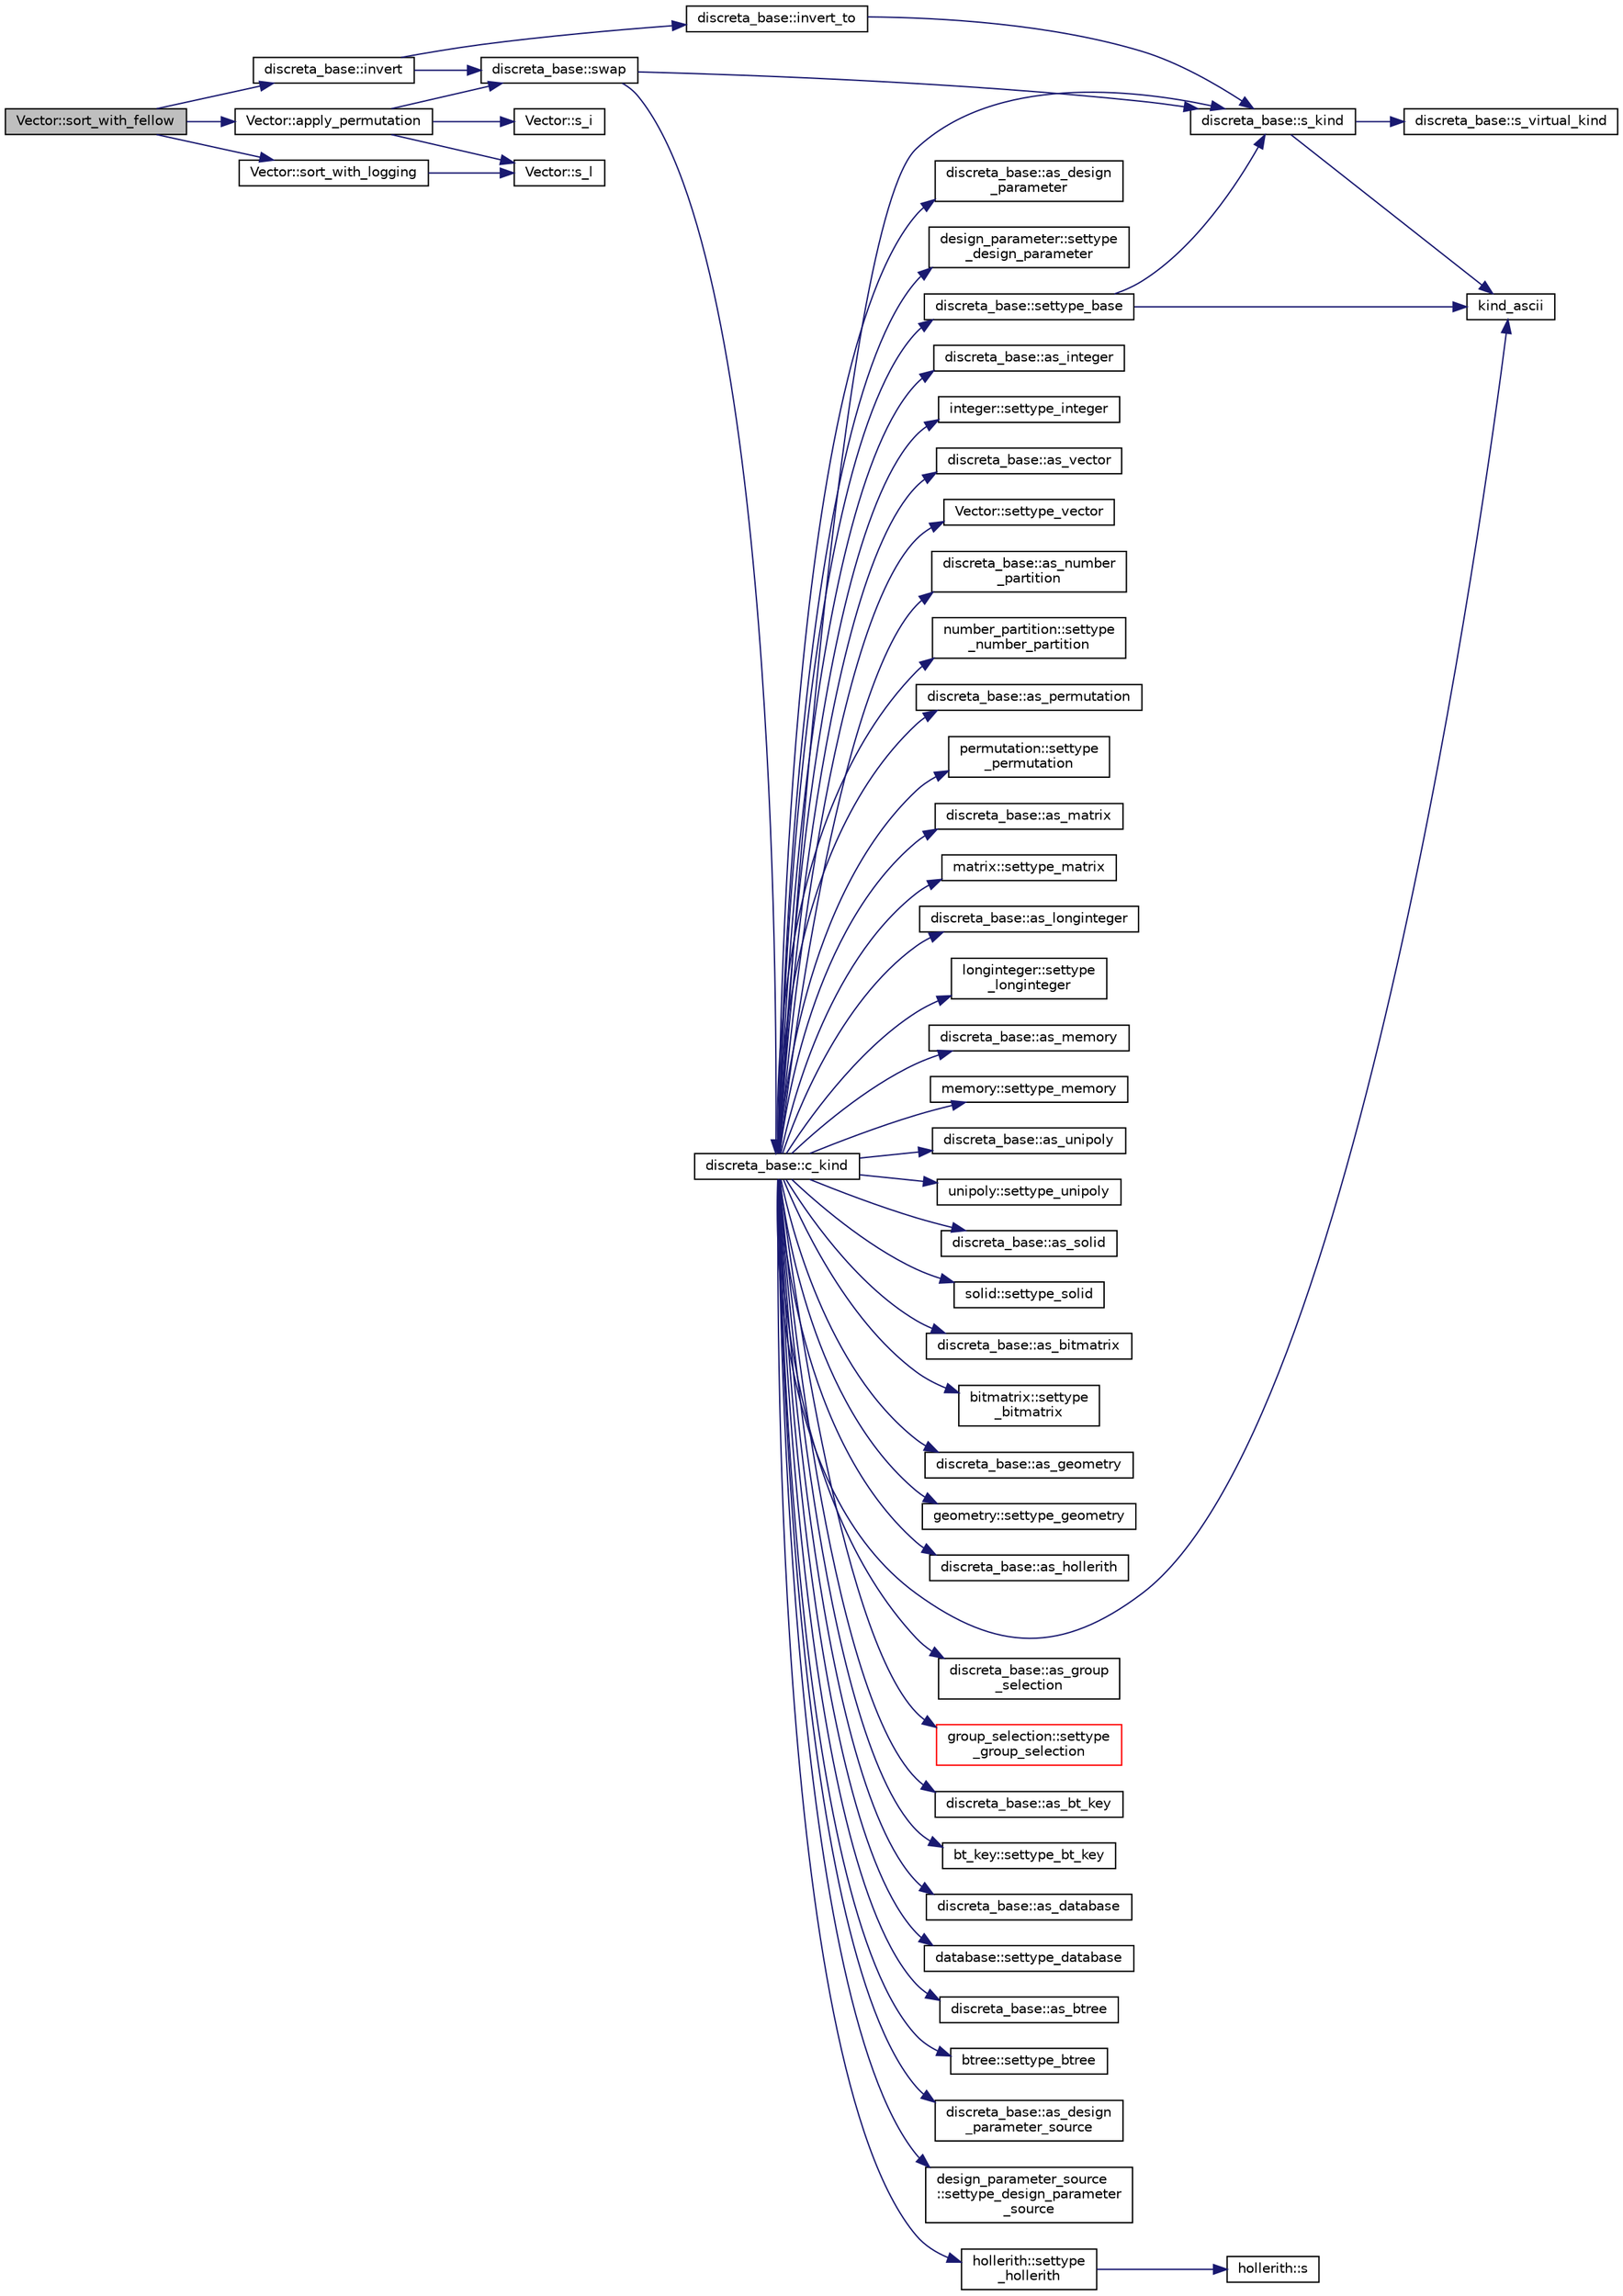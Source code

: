 digraph "Vector::sort_with_fellow"
{
  edge [fontname="Helvetica",fontsize="10",labelfontname="Helvetica",labelfontsize="10"];
  node [fontname="Helvetica",fontsize="10",shape=record];
  rankdir="LR";
  Node6539 [label="Vector::sort_with_fellow",height=0.2,width=0.4,color="black", fillcolor="grey75", style="filled", fontcolor="black"];
  Node6539 -> Node6540 [color="midnightblue",fontsize="10",style="solid",fontname="Helvetica"];
  Node6540 [label="Vector::sort_with_logging",height=0.2,width=0.4,color="black", fillcolor="white", style="filled",URL="$d5/db2/class_vector.html#a5bcaeb8778ea91df5f29f9f3eb9913d4"];
  Node6540 -> Node6541 [color="midnightblue",fontsize="10",style="solid",fontname="Helvetica"];
  Node6541 [label="Vector::s_l",height=0.2,width=0.4,color="black", fillcolor="white", style="filled",URL="$d5/db2/class_vector.html#ad2dc082288f858d22a528832289e0704"];
  Node6539 -> Node6542 [color="midnightblue",fontsize="10",style="solid",fontname="Helvetica"];
  Node6542 [label="discreta_base::invert",height=0.2,width=0.4,color="black", fillcolor="white", style="filled",URL="$d7/d71/classdiscreta__base.html#a3c415a064ce76e183f000912875dea74"];
  Node6542 -> Node6543 [color="midnightblue",fontsize="10",style="solid",fontname="Helvetica"];
  Node6543 [label="discreta_base::invert_to",height=0.2,width=0.4,color="black", fillcolor="white", style="filled",URL="$d7/d71/classdiscreta__base.html#a874a5ffb467f3896604a3c9bdf0cca50"];
  Node6543 -> Node6544 [color="midnightblue",fontsize="10",style="solid",fontname="Helvetica"];
  Node6544 [label="discreta_base::s_kind",height=0.2,width=0.4,color="black", fillcolor="white", style="filled",URL="$d7/d71/classdiscreta__base.html#a8a830025c74adbbc3362418a7c2ba157"];
  Node6544 -> Node6545 [color="midnightblue",fontsize="10",style="solid",fontname="Helvetica"];
  Node6545 [label="discreta_base::s_virtual_kind",height=0.2,width=0.4,color="black", fillcolor="white", style="filled",URL="$d7/d71/classdiscreta__base.html#a52778a6d6943a468be083d0785d418fb"];
  Node6544 -> Node6546 [color="midnightblue",fontsize="10",style="solid",fontname="Helvetica"];
  Node6546 [label="kind_ascii",height=0.2,width=0.4,color="black", fillcolor="white", style="filled",URL="$d9/d60/discreta_8h.html#ad0ce825a9f29bc6cec27e1b64cfe27bf"];
  Node6542 -> Node6547 [color="midnightblue",fontsize="10",style="solid",fontname="Helvetica"];
  Node6547 [label="discreta_base::swap",height=0.2,width=0.4,color="black", fillcolor="white", style="filled",URL="$d7/d71/classdiscreta__base.html#a2e8acbb9d3476675dac5b6a583b0293e"];
  Node6547 -> Node6544 [color="midnightblue",fontsize="10",style="solid",fontname="Helvetica"];
  Node6547 -> Node6548 [color="midnightblue",fontsize="10",style="solid",fontname="Helvetica"];
  Node6548 [label="discreta_base::c_kind",height=0.2,width=0.4,color="black", fillcolor="white", style="filled",URL="$d7/d71/classdiscreta__base.html#adc2ff61589c2d083688e7a43f333cb62"];
  Node6548 -> Node6549 [color="midnightblue",fontsize="10",style="solid",fontname="Helvetica"];
  Node6549 [label="discreta_base::settype_base",height=0.2,width=0.4,color="black", fillcolor="white", style="filled",URL="$d7/d71/classdiscreta__base.html#a4f42899a89447d1c3993ea07c38f8ad4"];
  Node6549 -> Node6544 [color="midnightblue",fontsize="10",style="solid",fontname="Helvetica"];
  Node6549 -> Node6546 [color="midnightblue",fontsize="10",style="solid",fontname="Helvetica"];
  Node6548 -> Node6550 [color="midnightblue",fontsize="10",style="solid",fontname="Helvetica"];
  Node6550 [label="discreta_base::as_integer",height=0.2,width=0.4,color="black", fillcolor="white", style="filled",URL="$d7/d71/classdiscreta__base.html#a00d7691eaf874fd283d942692fe8dd26"];
  Node6548 -> Node6551 [color="midnightblue",fontsize="10",style="solid",fontname="Helvetica"];
  Node6551 [label="integer::settype_integer",height=0.2,width=0.4,color="black", fillcolor="white", style="filled",URL="$d0/de5/classinteger.html#a6265c65ef311229acd513d748faba796"];
  Node6548 -> Node6552 [color="midnightblue",fontsize="10",style="solid",fontname="Helvetica"];
  Node6552 [label="discreta_base::as_vector",height=0.2,width=0.4,color="black", fillcolor="white", style="filled",URL="$d7/d71/classdiscreta__base.html#a7bdd6cae39c380b128ee9e17e42cf020"];
  Node6548 -> Node6553 [color="midnightblue",fontsize="10",style="solid",fontname="Helvetica"];
  Node6553 [label="Vector::settype_vector",height=0.2,width=0.4,color="black", fillcolor="white", style="filled",URL="$d5/db2/class_vector.html#a34e0d00b18c051f23904a8429fa6c8b4"];
  Node6548 -> Node6554 [color="midnightblue",fontsize="10",style="solid",fontname="Helvetica"];
  Node6554 [label="discreta_base::as_number\l_partition",height=0.2,width=0.4,color="black", fillcolor="white", style="filled",URL="$d7/d71/classdiscreta__base.html#a307aa09de0e925d46697707968ffab00"];
  Node6548 -> Node6555 [color="midnightblue",fontsize="10",style="solid",fontname="Helvetica"];
  Node6555 [label="number_partition::settype\l_number_partition",height=0.2,width=0.4,color="black", fillcolor="white", style="filled",URL="$df/d50/classnumber__partition.html#a3aaec1b557758f643ffc8555bbc358be"];
  Node6548 -> Node6556 [color="midnightblue",fontsize="10",style="solid",fontname="Helvetica"];
  Node6556 [label="discreta_base::as_permutation",height=0.2,width=0.4,color="black", fillcolor="white", style="filled",URL="$d7/d71/classdiscreta__base.html#aa4e72f36a82984239b12ae831e131098"];
  Node6548 -> Node6557 [color="midnightblue",fontsize="10",style="solid",fontname="Helvetica"];
  Node6557 [label="permutation::settype\l_permutation",height=0.2,width=0.4,color="black", fillcolor="white", style="filled",URL="$d0/d08/classpermutation.html#af1eea29f86195cede9562e444664c28c"];
  Node6548 -> Node6558 [color="midnightblue",fontsize="10",style="solid",fontname="Helvetica"];
  Node6558 [label="discreta_base::as_matrix",height=0.2,width=0.4,color="black", fillcolor="white", style="filled",URL="$d7/d71/classdiscreta__base.html#ae4d7f56d917a4707b838fbffde6467ff"];
  Node6548 -> Node6559 [color="midnightblue",fontsize="10",style="solid",fontname="Helvetica"];
  Node6559 [label="matrix::settype_matrix",height=0.2,width=0.4,color="black", fillcolor="white", style="filled",URL="$d1/d8d/classmatrix.html#a1780283a64a789e4084d792683d276bb"];
  Node6548 -> Node6560 [color="midnightblue",fontsize="10",style="solid",fontname="Helvetica"];
  Node6560 [label="discreta_base::as_longinteger",height=0.2,width=0.4,color="black", fillcolor="white", style="filled",URL="$d7/d71/classdiscreta__base.html#a20a094639eb711b10c8694c51937f7cd"];
  Node6548 -> Node6561 [color="midnightblue",fontsize="10",style="solid",fontname="Helvetica"];
  Node6561 [label="longinteger::settype\l_longinteger",height=0.2,width=0.4,color="black", fillcolor="white", style="filled",URL="$d3/d71/classlonginteger.html#ae5f811ece8df31b9ff114368a18e1dc5"];
  Node6548 -> Node6562 [color="midnightblue",fontsize="10",style="solid",fontname="Helvetica"];
  Node6562 [label="discreta_base::as_memory",height=0.2,width=0.4,color="black", fillcolor="white", style="filled",URL="$d7/d71/classdiscreta__base.html#ad94b2d7dce0cd4fa22db57f6e79c4bd2"];
  Node6548 -> Node6563 [color="midnightblue",fontsize="10",style="solid",fontname="Helvetica"];
  Node6563 [label="memory::settype_memory",height=0.2,width=0.4,color="black", fillcolor="white", style="filled",URL="$d8/d99/classmemory.html#a33aae277f9b8fe36b02e9d5da895451b"];
  Node6548 -> Node6564 [color="midnightblue",fontsize="10",style="solid",fontname="Helvetica"];
  Node6564 [label="discreta_base::as_unipoly",height=0.2,width=0.4,color="black", fillcolor="white", style="filled",URL="$d7/d71/classdiscreta__base.html#ad50d8027f039fe5c2478cddb243adc9d"];
  Node6548 -> Node6565 [color="midnightblue",fontsize="10",style="solid",fontname="Helvetica"];
  Node6565 [label="unipoly::settype_unipoly",height=0.2,width=0.4,color="black", fillcolor="white", style="filled",URL="$d1/d89/classunipoly.html#a8db854fcc85c5e1150b1f1b1c005c95b"];
  Node6548 -> Node6566 [color="midnightblue",fontsize="10",style="solid",fontname="Helvetica"];
  Node6566 [label="discreta_base::as_solid",height=0.2,width=0.4,color="black", fillcolor="white", style="filled",URL="$d7/d71/classdiscreta__base.html#a1fc5f2b85ec97ab0a69dd64903c970a5"];
  Node6548 -> Node6567 [color="midnightblue",fontsize="10",style="solid",fontname="Helvetica"];
  Node6567 [label="solid::settype_solid",height=0.2,width=0.4,color="black", fillcolor="white", style="filled",URL="$d8/def/classsolid.html#a775bd4821f75a8aee4ea3d4335ff90e0"];
  Node6548 -> Node6568 [color="midnightblue",fontsize="10",style="solid",fontname="Helvetica"];
  Node6568 [label="discreta_base::as_bitmatrix",height=0.2,width=0.4,color="black", fillcolor="white", style="filled",URL="$d7/d71/classdiscreta__base.html#a071ad54ea8ef6c9d1d15f532e5a76df6"];
  Node6548 -> Node6569 [color="midnightblue",fontsize="10",style="solid",fontname="Helvetica"];
  Node6569 [label="bitmatrix::settype\l_bitmatrix",height=0.2,width=0.4,color="black", fillcolor="white", style="filled",URL="$de/dc8/classbitmatrix.html#acb571d947f9526665ebbdc0ce3e2a973"];
  Node6548 -> Node6570 [color="midnightblue",fontsize="10",style="solid",fontname="Helvetica"];
  Node6570 [label="discreta_base::as_geometry",height=0.2,width=0.4,color="black", fillcolor="white", style="filled",URL="$d7/d71/classdiscreta__base.html#a38fc7b4cdd830703e9d87354b79bc5c8"];
  Node6548 -> Node6571 [color="midnightblue",fontsize="10",style="solid",fontname="Helvetica"];
  Node6571 [label="geometry::settype_geometry",height=0.2,width=0.4,color="black", fillcolor="white", style="filled",URL="$da/d44/classgeometry.html#ab4a336baba6a3f56f5ffa053a5be5ba7"];
  Node6548 -> Node6572 [color="midnightblue",fontsize="10",style="solid",fontname="Helvetica"];
  Node6572 [label="discreta_base::as_hollerith",height=0.2,width=0.4,color="black", fillcolor="white", style="filled",URL="$d7/d71/classdiscreta__base.html#a3e66f82711f314710107e2f29e589690"];
  Node6548 -> Node6573 [color="midnightblue",fontsize="10",style="solid",fontname="Helvetica"];
  Node6573 [label="hollerith::settype\l_hollerith",height=0.2,width=0.4,color="black", fillcolor="white", style="filled",URL="$d8/d99/classhollerith.html#a23bbd4acfc88a0e90f1245f243f51f76"];
  Node6573 -> Node6574 [color="midnightblue",fontsize="10",style="solid",fontname="Helvetica"];
  Node6574 [label="hollerith::s",height=0.2,width=0.4,color="black", fillcolor="white", style="filled",URL="$d8/d99/classhollerith.html#af61fce2d06f211b25fe3838e4dfee77a"];
  Node6548 -> Node6575 [color="midnightblue",fontsize="10",style="solid",fontname="Helvetica"];
  Node6575 [label="discreta_base::as_group\l_selection",height=0.2,width=0.4,color="black", fillcolor="white", style="filled",URL="$d7/d71/classdiscreta__base.html#aae1bac4883c567718bef9fb610abbdc8"];
  Node6548 -> Node6576 [color="midnightblue",fontsize="10",style="solid",fontname="Helvetica"];
  Node6576 [label="group_selection::settype\l_group_selection",height=0.2,width=0.4,color="red", fillcolor="white", style="filled",URL="$d6/db0/classgroup__selection.html#a015ed73b7b8d784bedd4d11ac1fc0ec1"];
  Node6548 -> Node6579 [color="midnightblue",fontsize="10",style="solid",fontname="Helvetica"];
  Node6579 [label="discreta_base::as_bt_key",height=0.2,width=0.4,color="black", fillcolor="white", style="filled",URL="$d7/d71/classdiscreta__base.html#a2734c6e08dca17cf6588bd5064ec1b9f"];
  Node6548 -> Node6580 [color="midnightblue",fontsize="10",style="solid",fontname="Helvetica"];
  Node6580 [label="bt_key::settype_bt_key",height=0.2,width=0.4,color="black", fillcolor="white", style="filled",URL="$d1/de5/classbt__key.html#a352bb10beb7c789d8d29373035824800"];
  Node6548 -> Node6581 [color="midnightblue",fontsize="10",style="solid",fontname="Helvetica"];
  Node6581 [label="discreta_base::as_database",height=0.2,width=0.4,color="black", fillcolor="white", style="filled",URL="$d7/d71/classdiscreta__base.html#ab055d39d58210a2b03ba3d33703b09a9"];
  Node6548 -> Node6582 [color="midnightblue",fontsize="10",style="solid",fontname="Helvetica"];
  Node6582 [label="database::settype_database",height=0.2,width=0.4,color="black", fillcolor="white", style="filled",URL="$db/d72/classdatabase.html#a014639aa001462e480eb1f3984839b72"];
  Node6548 -> Node6583 [color="midnightblue",fontsize="10",style="solid",fontname="Helvetica"];
  Node6583 [label="discreta_base::as_btree",height=0.2,width=0.4,color="black", fillcolor="white", style="filled",URL="$d7/d71/classdiscreta__base.html#a78e76674cef2ec113c17989c11288778"];
  Node6548 -> Node6584 [color="midnightblue",fontsize="10",style="solid",fontname="Helvetica"];
  Node6584 [label="btree::settype_btree",height=0.2,width=0.4,color="black", fillcolor="white", style="filled",URL="$dd/db0/classbtree.html#a5a1b9773c848908a6050cc733d2d9780"];
  Node6548 -> Node6585 [color="midnightblue",fontsize="10",style="solid",fontname="Helvetica"];
  Node6585 [label="discreta_base::as_design\l_parameter_source",height=0.2,width=0.4,color="black", fillcolor="white", style="filled",URL="$d7/d71/classdiscreta__base.html#a59cbf837c6582ded5bc586265d13d81a"];
  Node6548 -> Node6586 [color="midnightblue",fontsize="10",style="solid",fontname="Helvetica"];
  Node6586 [label="design_parameter_source\l::settype_design_parameter\l_source",height=0.2,width=0.4,color="black", fillcolor="white", style="filled",URL="$df/d4b/classdesign__parameter__source.html#a3af3b851df87bd1661fb9c9ce18822c8"];
  Node6548 -> Node6587 [color="midnightblue",fontsize="10",style="solid",fontname="Helvetica"];
  Node6587 [label="discreta_base::as_design\l_parameter",height=0.2,width=0.4,color="black", fillcolor="white", style="filled",URL="$d7/d71/classdiscreta__base.html#aab24ff38ea1c5471ab3de42e014d0f2a"];
  Node6548 -> Node6588 [color="midnightblue",fontsize="10",style="solid",fontname="Helvetica"];
  Node6588 [label="design_parameter::settype\l_design_parameter",height=0.2,width=0.4,color="black", fillcolor="white", style="filled",URL="$da/d94/classdesign__parameter.html#a8b19d277f2b7d09c2531a527dfc0359e"];
  Node6548 -> Node6546 [color="midnightblue",fontsize="10",style="solid",fontname="Helvetica"];
  Node6548 -> Node6544 [color="midnightblue",fontsize="10",style="solid",fontname="Helvetica"];
  Node6539 -> Node6589 [color="midnightblue",fontsize="10",style="solid",fontname="Helvetica"];
  Node6589 [label="Vector::apply_permutation",height=0.2,width=0.4,color="black", fillcolor="white", style="filled",URL="$d5/db2/class_vector.html#a1c243b57e3fb9c722f456576636f74d5"];
  Node6589 -> Node6541 [color="midnightblue",fontsize="10",style="solid",fontname="Helvetica"];
  Node6589 -> Node6578 [color="midnightblue",fontsize="10",style="solid",fontname="Helvetica"];
  Node6578 [label="Vector::s_i",height=0.2,width=0.4,color="black", fillcolor="white", style="filled",URL="$d5/db2/class_vector.html#a1c4fe1752523df8119f70dd550244871"];
  Node6589 -> Node6547 [color="midnightblue",fontsize="10",style="solid",fontname="Helvetica"];
}
